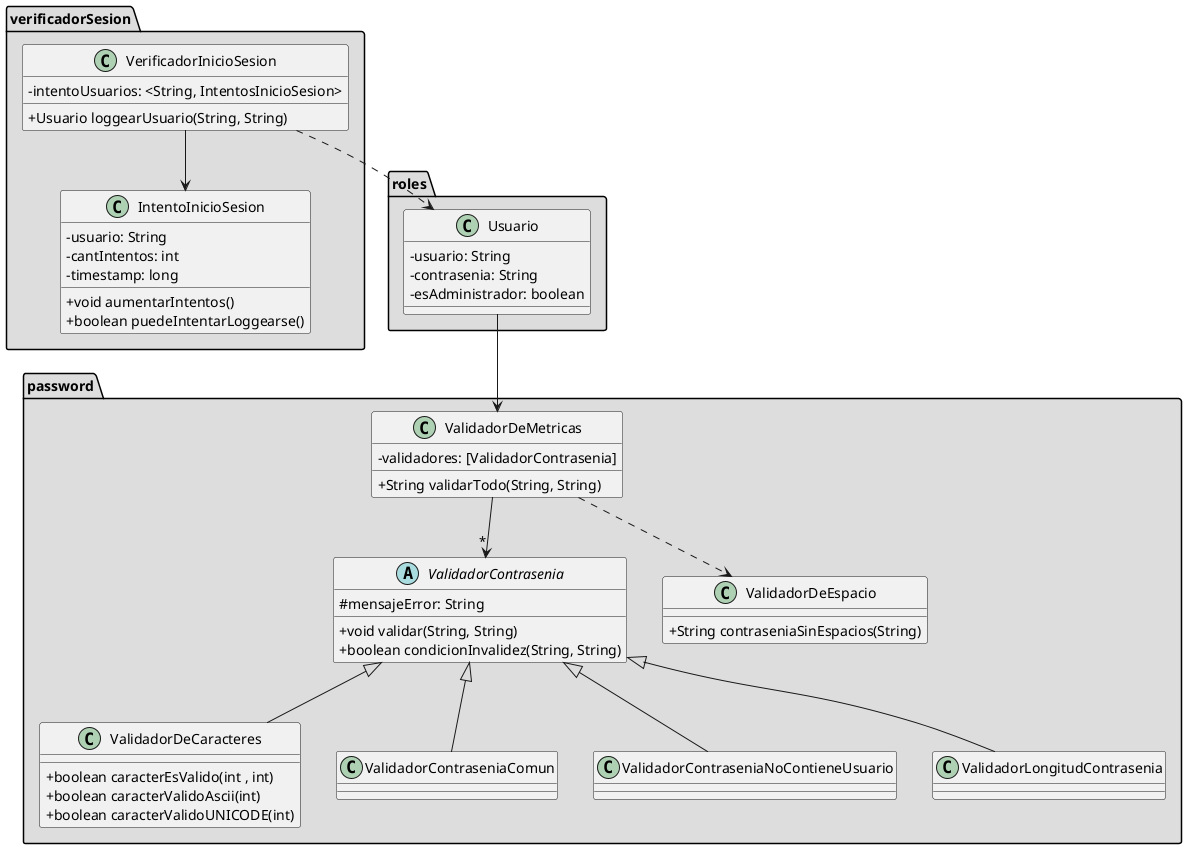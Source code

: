@startuml
skinparam classAttributeIconSize 0


package "verificadorSesion" #DDDDDD {
    class VerificadorInicioSesion {
    -intentoUsuarios: <String, IntentosInicioSesion>

    +Usuario loggearUsuario(String, String)
    }

    class IntentoInicioSesion {
    -usuario: String
    -cantIntentos: int
    -timestamp: long

    +void aumentarIntentos()
    +boolean puedeIntentarLoggearse()
    }
}


package "roles" #DDDDDD {
    class Usuario {
    -usuario: String
    -contrasenia: String
    -esAdministrador: boolean
    }
}

package "password" #DDDDDD {
    class ValidadorDeMetricas {
    -validadores: [ValidadorContrasenia]

    +String validarTodo(String, String)
    }

    abstract class ValidadorContrasenia {
    #mensajeError: String

    + void validar(String, String)
    + boolean condicionInvalidez(String, String)
    }

    class ValidadorDeCaracteres extends ValidadorContrasenia {

    +boolean caracterEsValido(int , int)
    +boolean caracterValidoAscii(int)
    +boolean caracterValidoUNICODE(int)
    }

    class ValidadorContraseniaComun extends ValidadorContrasenia {

    }

    class ValidadorContraseniaNoContieneUsuario extends ValidadorContrasenia {

    }

    class ValidadorLongitudContrasenia extends ValidadorContrasenia {

    }

    class ValidadorDeEspacio {

    +String contraseniaSinEspacios(String)
    }
}



VerificadorInicioSesion --> IntentoInicioSesion
VerificadorInicioSesion ..> Usuario

Usuario --> ValidadorDeMetricas

ValidadorDeMetricas --> "*" ValidadorContrasenia
ValidadorDeMetricas ..> ValidadorDeEspacio

@enduml